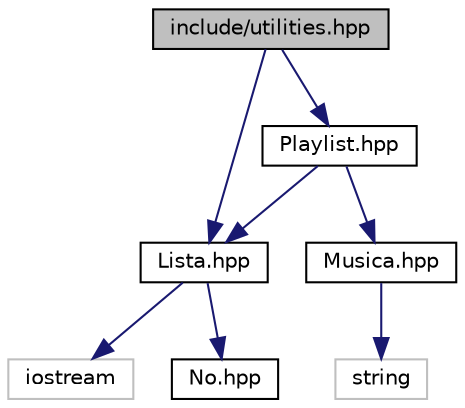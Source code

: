 digraph "include/utilities.hpp"
{
 // LATEX_PDF_SIZE
  edge [fontname="Helvetica",fontsize="10",labelfontname="Helvetica",labelfontsize="10"];
  node [fontname="Helvetica",fontsize="10",shape=record];
  Node1 [label="include/utilities.hpp",height=0.2,width=0.4,color="black", fillcolor="grey75", style="filled", fontcolor="black",tooltip="Definição de funções utilizadas no main e nos menus."];
  Node1 -> Node2 [color="midnightblue",fontsize="10",style="solid",fontname="Helvetica"];
  Node2 [label="Lista.hpp",height=0.2,width=0.4,color="black", fillcolor="white", style="filled",URL="$a00002.html",tooltip="Definição da classe Lista."];
  Node2 -> Node3 [color="midnightblue",fontsize="10",style="solid",fontname="Helvetica"];
  Node3 [label="iostream",height=0.2,width=0.4,color="grey75", fillcolor="white", style="filled",tooltip=" "];
  Node2 -> Node4 [color="midnightblue",fontsize="10",style="solid",fontname="Helvetica"];
  Node4 [label="No.hpp",height=0.2,width=0.4,color="black", fillcolor="white", style="filled",URL="$a00008.html",tooltip="Definição da classe No."];
  Node1 -> Node5 [color="midnightblue",fontsize="10",style="solid",fontname="Helvetica"];
  Node5 [label="Playlist.hpp",height=0.2,width=0.4,color="black", fillcolor="white", style="filled",URL="$a00011.html",tooltip="Definição da classe Playlist."];
  Node5 -> Node6 [color="midnightblue",fontsize="10",style="solid",fontname="Helvetica"];
  Node6 [label="Musica.hpp",height=0.2,width=0.4,color="black", fillcolor="white", style="filled",URL="$a00005.html",tooltip="Definição da classe Musica."];
  Node6 -> Node7 [color="midnightblue",fontsize="10",style="solid",fontname="Helvetica"];
  Node7 [label="string",height=0.2,width=0.4,color="grey75", fillcolor="white", style="filled",tooltip=" "];
  Node5 -> Node2 [color="midnightblue",fontsize="10",style="solid",fontname="Helvetica"];
}
